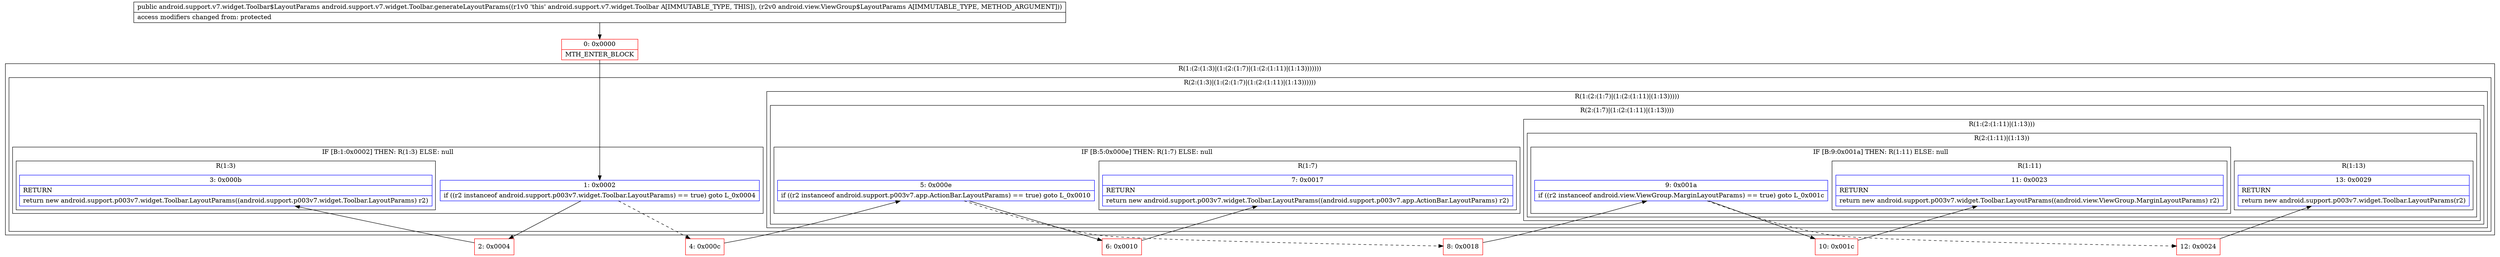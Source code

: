 digraph "CFG forandroid.support.v7.widget.Toolbar.generateLayoutParams(Landroid\/view\/ViewGroup$LayoutParams;)Landroid\/support\/v7\/widget\/Toolbar$LayoutParams;" {
subgraph cluster_Region_1361790941 {
label = "R(1:(2:(1:3)|(1:(2:(1:7)|(1:(2:(1:11)|(1:13)))))))";
node [shape=record,color=blue];
subgraph cluster_Region_400314133 {
label = "R(2:(1:3)|(1:(2:(1:7)|(1:(2:(1:11)|(1:13))))))";
node [shape=record,color=blue];
subgraph cluster_IfRegion_1490280225 {
label = "IF [B:1:0x0002] THEN: R(1:3) ELSE: null";
node [shape=record,color=blue];
Node_1 [shape=record,label="{1\:\ 0x0002|if ((r2 instanceof android.support.p003v7.widget.Toolbar.LayoutParams) == true) goto L_0x0004\l}"];
subgraph cluster_Region_834741769 {
label = "R(1:3)";
node [shape=record,color=blue];
Node_3 [shape=record,label="{3\:\ 0x000b|RETURN\l|return new android.support.p003v7.widget.Toolbar.LayoutParams((android.support.p003v7.widget.Toolbar.LayoutParams) r2)\l}"];
}
}
subgraph cluster_Region_979339843 {
label = "R(1:(2:(1:7)|(1:(2:(1:11)|(1:13)))))";
node [shape=record,color=blue];
subgraph cluster_Region_1326370554 {
label = "R(2:(1:7)|(1:(2:(1:11)|(1:13))))";
node [shape=record,color=blue];
subgraph cluster_IfRegion_165817069 {
label = "IF [B:5:0x000e] THEN: R(1:7) ELSE: null";
node [shape=record,color=blue];
Node_5 [shape=record,label="{5\:\ 0x000e|if ((r2 instanceof android.support.p003v7.app.ActionBar.LayoutParams) == true) goto L_0x0010\l}"];
subgraph cluster_Region_833336502 {
label = "R(1:7)";
node [shape=record,color=blue];
Node_7 [shape=record,label="{7\:\ 0x0017|RETURN\l|return new android.support.p003v7.widget.Toolbar.LayoutParams((android.support.p003v7.app.ActionBar.LayoutParams) r2)\l}"];
}
}
subgraph cluster_Region_2002795858 {
label = "R(1:(2:(1:11)|(1:13)))";
node [shape=record,color=blue];
subgraph cluster_Region_1319130202 {
label = "R(2:(1:11)|(1:13))";
node [shape=record,color=blue];
subgraph cluster_IfRegion_1443740193 {
label = "IF [B:9:0x001a] THEN: R(1:11) ELSE: null";
node [shape=record,color=blue];
Node_9 [shape=record,label="{9\:\ 0x001a|if ((r2 instanceof android.view.ViewGroup.MarginLayoutParams) == true) goto L_0x001c\l}"];
subgraph cluster_Region_988785234 {
label = "R(1:11)";
node [shape=record,color=blue];
Node_11 [shape=record,label="{11\:\ 0x0023|RETURN\l|return new android.support.p003v7.widget.Toolbar.LayoutParams((android.view.ViewGroup.MarginLayoutParams) r2)\l}"];
}
}
subgraph cluster_Region_1276349168 {
label = "R(1:13)";
node [shape=record,color=blue];
Node_13 [shape=record,label="{13\:\ 0x0029|RETURN\l|return new android.support.p003v7.widget.Toolbar.LayoutParams(r2)\l}"];
}
}
}
}
}
}
}
Node_0 [shape=record,color=red,label="{0\:\ 0x0000|MTH_ENTER_BLOCK\l}"];
Node_2 [shape=record,color=red,label="{2\:\ 0x0004}"];
Node_4 [shape=record,color=red,label="{4\:\ 0x000c}"];
Node_6 [shape=record,color=red,label="{6\:\ 0x0010}"];
Node_8 [shape=record,color=red,label="{8\:\ 0x0018}"];
Node_10 [shape=record,color=red,label="{10\:\ 0x001c}"];
Node_12 [shape=record,color=red,label="{12\:\ 0x0024}"];
MethodNode[shape=record,label="{public android.support.v7.widget.Toolbar$LayoutParams android.support.v7.widget.Toolbar.generateLayoutParams((r1v0 'this' android.support.v7.widget.Toolbar A[IMMUTABLE_TYPE, THIS]), (r2v0 android.view.ViewGroup$LayoutParams A[IMMUTABLE_TYPE, METHOD_ARGUMENT]))  | access modifiers changed from: protected\l}"];
MethodNode -> Node_0;
Node_1 -> Node_2;
Node_1 -> Node_4[style=dashed];
Node_5 -> Node_6;
Node_5 -> Node_8[style=dashed];
Node_9 -> Node_10;
Node_9 -> Node_12[style=dashed];
Node_0 -> Node_1;
Node_2 -> Node_3;
Node_4 -> Node_5;
Node_6 -> Node_7;
Node_8 -> Node_9;
Node_10 -> Node_11;
Node_12 -> Node_13;
}

